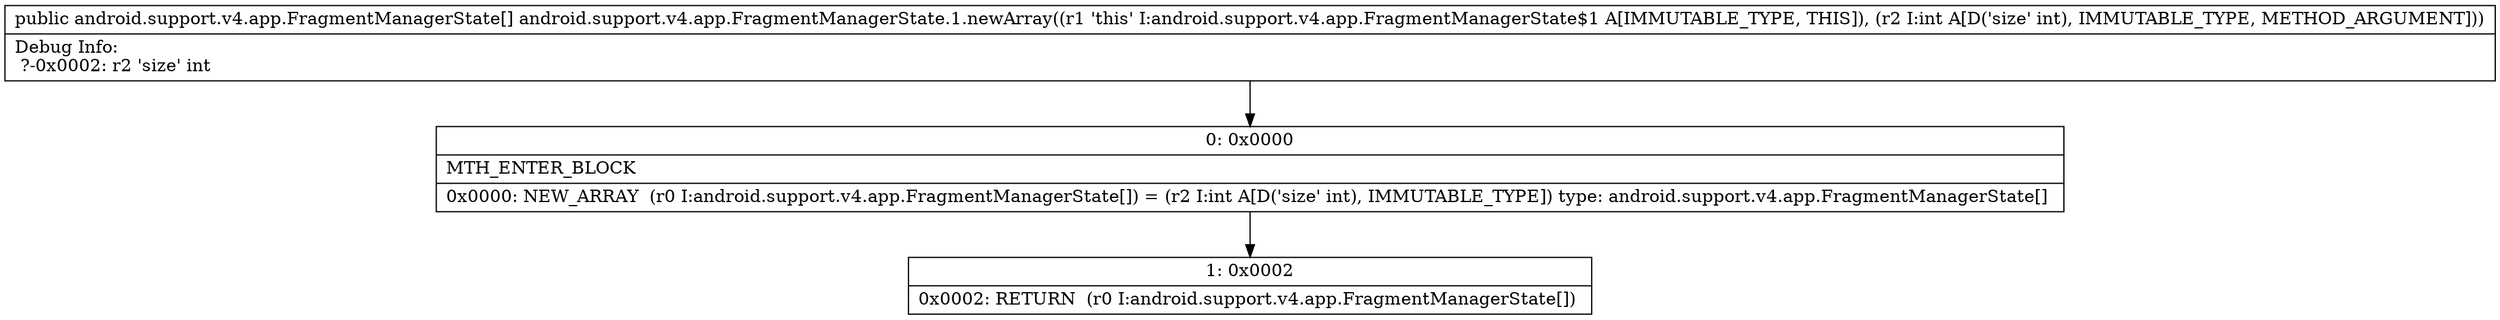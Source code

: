 digraph "CFG forandroid.support.v4.app.FragmentManagerState.1.newArray(I)[Landroid\/support\/v4\/app\/FragmentManagerState;" {
Node_0 [shape=record,label="{0\:\ 0x0000|MTH_ENTER_BLOCK\l|0x0000: NEW_ARRAY  (r0 I:android.support.v4.app.FragmentManagerState[]) = (r2 I:int A[D('size' int), IMMUTABLE_TYPE]) type: android.support.v4.app.FragmentManagerState[] \l}"];
Node_1 [shape=record,label="{1\:\ 0x0002|0x0002: RETURN  (r0 I:android.support.v4.app.FragmentManagerState[]) \l}"];
MethodNode[shape=record,label="{public android.support.v4.app.FragmentManagerState[] android.support.v4.app.FragmentManagerState.1.newArray((r1 'this' I:android.support.v4.app.FragmentManagerState$1 A[IMMUTABLE_TYPE, THIS]), (r2 I:int A[D('size' int), IMMUTABLE_TYPE, METHOD_ARGUMENT]))  | Debug Info:\l  ?\-0x0002: r2 'size' int\l}"];
MethodNode -> Node_0;
Node_0 -> Node_1;
}

